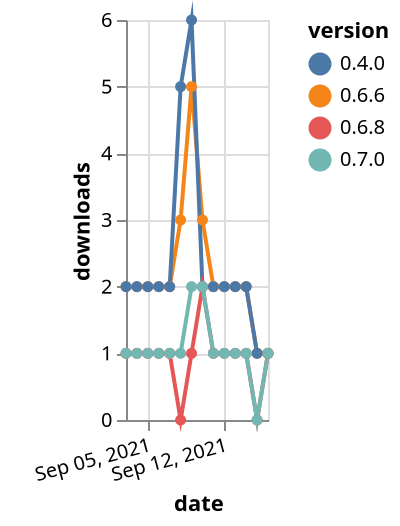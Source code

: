 {"$schema": "https://vega.github.io/schema/vega-lite/v5.json", "description": "A simple bar chart with embedded data.", "data": {"values": [{"date": "2021-09-03", "total": 3997, "delta": 2, "version": "0.6.6"}, {"date": "2021-09-04", "total": 3999, "delta": 2, "version": "0.6.6"}, {"date": "2021-09-05", "total": 4001, "delta": 2, "version": "0.6.6"}, {"date": "2021-09-06", "total": 4003, "delta": 2, "version": "0.6.6"}, {"date": "2021-09-07", "total": 4005, "delta": 2, "version": "0.6.6"}, {"date": "2021-09-08", "total": 4008, "delta": 3, "version": "0.6.6"}, {"date": "2021-09-09", "total": 4013, "delta": 5, "version": "0.6.6"}, {"date": "2021-09-10", "total": 4016, "delta": 3, "version": "0.6.6"}, {"date": "2021-09-11", "total": 4018, "delta": 2, "version": "0.6.6"}, {"date": "2021-09-12", "total": 4020, "delta": 2, "version": "0.6.6"}, {"date": "2021-09-13", "total": 4022, "delta": 2, "version": "0.6.6"}, {"date": "2021-09-14", "total": 4024, "delta": 2, "version": "0.6.6"}, {"date": "2021-09-15", "total": 4025, "delta": 1, "version": "0.6.6"}, {"date": "2021-09-16", "total": 4026, "delta": 1, "version": "0.6.6"}, {"date": "2021-09-03", "total": 3867, "delta": 2, "version": "0.4.0"}, {"date": "2021-09-04", "total": 3869, "delta": 2, "version": "0.4.0"}, {"date": "2021-09-05", "total": 3871, "delta": 2, "version": "0.4.0"}, {"date": "2021-09-06", "total": 3873, "delta": 2, "version": "0.4.0"}, {"date": "2021-09-07", "total": 3875, "delta": 2, "version": "0.4.0"}, {"date": "2021-09-08", "total": 3880, "delta": 5, "version": "0.4.0"}, {"date": "2021-09-09", "total": 3886, "delta": 6, "version": "0.4.0"}, {"date": "2021-09-10", "total": 3888, "delta": 2, "version": "0.4.0"}, {"date": "2021-09-11", "total": 3890, "delta": 2, "version": "0.4.0"}, {"date": "2021-09-12", "total": 3892, "delta": 2, "version": "0.4.0"}, {"date": "2021-09-13", "total": 3894, "delta": 2, "version": "0.4.0"}, {"date": "2021-09-14", "total": 3896, "delta": 2, "version": "0.4.0"}, {"date": "2021-09-15", "total": 3897, "delta": 1, "version": "0.4.0"}, {"date": "2021-09-16", "total": 3898, "delta": 1, "version": "0.4.0"}, {"date": "2021-09-03", "total": 408, "delta": 1, "version": "0.6.8"}, {"date": "2021-09-04", "total": 409, "delta": 1, "version": "0.6.8"}, {"date": "2021-09-05", "total": 410, "delta": 1, "version": "0.6.8"}, {"date": "2021-09-06", "total": 411, "delta": 1, "version": "0.6.8"}, {"date": "2021-09-07", "total": 412, "delta": 1, "version": "0.6.8"}, {"date": "2021-09-08", "total": 412, "delta": 0, "version": "0.6.8"}, {"date": "2021-09-09", "total": 413, "delta": 1, "version": "0.6.8"}, {"date": "2021-09-10", "total": 415, "delta": 2, "version": "0.6.8"}, {"date": "2021-09-11", "total": 416, "delta": 1, "version": "0.6.8"}, {"date": "2021-09-12", "total": 417, "delta": 1, "version": "0.6.8"}, {"date": "2021-09-13", "total": 418, "delta": 1, "version": "0.6.8"}, {"date": "2021-09-14", "total": 419, "delta": 1, "version": "0.6.8"}, {"date": "2021-09-15", "total": 419, "delta": 0, "version": "0.6.8"}, {"date": "2021-09-16", "total": 420, "delta": 1, "version": "0.6.8"}, {"date": "2021-09-03", "total": 401, "delta": 1, "version": "0.7.0"}, {"date": "2021-09-04", "total": 402, "delta": 1, "version": "0.7.0"}, {"date": "2021-09-05", "total": 403, "delta": 1, "version": "0.7.0"}, {"date": "2021-09-06", "total": 404, "delta": 1, "version": "0.7.0"}, {"date": "2021-09-07", "total": 405, "delta": 1, "version": "0.7.0"}, {"date": "2021-09-08", "total": 406, "delta": 1, "version": "0.7.0"}, {"date": "2021-09-09", "total": 408, "delta": 2, "version": "0.7.0"}, {"date": "2021-09-10", "total": 410, "delta": 2, "version": "0.7.0"}, {"date": "2021-09-11", "total": 411, "delta": 1, "version": "0.7.0"}, {"date": "2021-09-12", "total": 412, "delta": 1, "version": "0.7.0"}, {"date": "2021-09-13", "total": 413, "delta": 1, "version": "0.7.0"}, {"date": "2021-09-14", "total": 414, "delta": 1, "version": "0.7.0"}, {"date": "2021-09-15", "total": 414, "delta": 0, "version": "0.7.0"}, {"date": "2021-09-16", "total": 415, "delta": 1, "version": "0.7.0"}]}, "width": "container", "mark": {"type": "line", "point": {"filled": true}}, "encoding": {"x": {"field": "date", "type": "temporal", "timeUnit": "yearmonthdate", "title": "date", "axis": {"labelAngle": -15}}, "y": {"field": "delta", "type": "quantitative", "title": "downloads"}, "color": {"field": "version", "type": "nominal"}, "tooltip": {"field": "delta"}}}